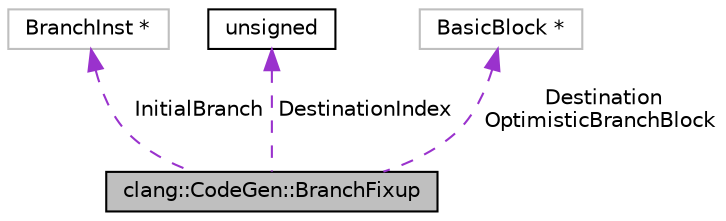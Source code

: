 digraph "clang::CodeGen::BranchFixup"
{
 // LATEX_PDF_SIZE
  bgcolor="transparent";
  edge [fontname="Helvetica",fontsize="10",labelfontname="Helvetica",labelfontsize="10"];
  node [fontname="Helvetica",fontsize="10",shape=record];
  Node1 [label="clang::CodeGen::BranchFixup",height=0.2,width=0.4,color="black", fillcolor="grey75", style="filled", fontcolor="black",tooltip="A branch fixup."];
  Node2 -> Node1 [dir="back",color="darkorchid3",fontsize="10",style="dashed",label=" InitialBranch" ,fontname="Helvetica"];
  Node2 [label="BranchInst *",height=0.2,width=0.4,color="grey75",tooltip=" "];
  Node3 -> Node1 [dir="back",color="darkorchid3",fontsize="10",style="dashed",label=" DestinationIndex" ,fontname="Helvetica"];
  Node3 [label="unsigned",height=0.2,width=0.4,color="black",URL="$classunsigned.html",tooltip=" "];
  Node4 -> Node1 [dir="back",color="darkorchid3",fontsize="10",style="dashed",label=" Destination\nOptimisticBranchBlock" ,fontname="Helvetica"];
  Node4 [label="BasicBlock *",height=0.2,width=0.4,color="grey75",tooltip=" "];
}
